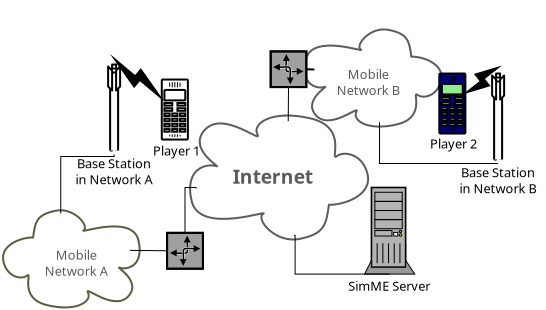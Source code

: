 <?xml version="1.0" encoding="UTF-8"?>
<dia:diagram xmlns:dia="http://www.lysator.liu.se/~alla/dia/">
  <dia:layer name="Hintergrund" visible="true">
    <dia:object type="Network - General Computer (Tower)" version="0" id="O0">
      <dia:attribute name="obj_pos">
        <dia:point val="19.275,7.899"/>
      </dia:attribute>
      <dia:attribute name="obj_bb">
        <dia:rectangle val="18.628,7.859;22.428,13.342"/>
      </dia:attribute>
      <dia:attribute name="elem_corner">
        <dia:point val="19.275,7.899"/>
      </dia:attribute>
      <dia:attribute name="elem_width">
        <dia:real val="2.506"/>
      </dia:attribute>
      <dia:attribute name="elem_height">
        <dia:real val="4.329"/>
      </dia:attribute>
      <dia:attribute name="line_width">
        <dia:real val="0.1"/>
      </dia:attribute>
      <dia:attribute name="line_colour">
        <dia:color val="#000000"/>
      </dia:attribute>
      <dia:attribute name="fill_colour">
        <dia:color val="#ffffff"/>
      </dia:attribute>
      <dia:attribute name="show_background">
        <dia:boolean val="true"/>
      </dia:attribute>
      <dia:attribute name="line_style">
        <dia:enum val="0"/>
        <dia:real val="1"/>
      </dia:attribute>
      <dia:attribute name="text">
        <dia:composite type="text">
          <dia:attribute name="string">
            <dia:string>#SimME Server#</dia:string>
          </dia:attribute>
          <dia:attribute name="font">
            <dia:font family="luxi sans" style="0" name="Courier"/>
          </dia:attribute>
          <dia:attribute name="height">
            <dia:real val="0.8"/>
          </dia:attribute>
          <dia:attribute name="pos">
            <dia:point val="20.528,12.992"/>
          </dia:attribute>
          <dia:attribute name="color">
            <dia:color val="#000000"/>
          </dia:attribute>
          <dia:attribute name="alignment">
            <dia:enum val="1"/>
          </dia:attribute>
        </dia:composite>
      </dia:attribute>
      <dia:attribute name="flip_horizontal">
        <dia:boolean val="false"/>
      </dia:attribute>
      <dia:attribute name="flip_vertical">
        <dia:boolean val="false"/>
      </dia:attribute>
    </dia:object>
    <dia:object type="Network - Cloud" version="0" id="O1">
      <dia:attribute name="obj_pos">
        <dia:point val="1.461,9.037"/>
      </dia:attribute>
      <dia:attribute name="obj_bb">
        <dia:rectangle val="1.461,9.037;7.76,13.898"/>
      </dia:attribute>
      <dia:attribute name="elem_corner">
        <dia:point val="1.461,9.037"/>
      </dia:attribute>
      <dia:attribute name="elem_width">
        <dia:real val="6.299"/>
      </dia:attribute>
      <dia:attribute name="elem_height">
        <dia:real val="4.86"/>
      </dia:attribute>
      <dia:attribute name="line_width">
        <dia:real val="0.1"/>
      </dia:attribute>
      <dia:attribute name="line_colour">
        <dia:color val="#5c5c40"/>
      </dia:attribute>
      <dia:attribute name="fill_colour">
        <dia:color val="#ffffff"/>
      </dia:attribute>
      <dia:attribute name="show_background">
        <dia:boolean val="true"/>
      </dia:attribute>
      <dia:attribute name="line_style">
        <dia:enum val="0"/>
        <dia:real val="1"/>
      </dia:attribute>
      <dia:attribute name="text">
        <dia:composite type="text">
          <dia:attribute name="string">
            <dia:string>#Mobile
Network A#</dia:string>
          </dia:attribute>
          <dia:attribute name="font">
            <dia:font family="luxi sans" style="0" name="Courier"/>
          </dia:attribute>
          <dia:attribute name="height">
            <dia:real val="0.8"/>
          </dia:attribute>
          <dia:attribute name="pos">
            <dia:point val="4.78,11.403"/>
          </dia:attribute>
          <dia:attribute name="color">
            <dia:color val="#5b5b5b"/>
          </dia:attribute>
          <dia:attribute name="alignment">
            <dia:enum val="1"/>
          </dia:attribute>
        </dia:composite>
      </dia:attribute>
      <dia:attribute name="flip_horizontal">
        <dia:boolean val="false"/>
      </dia:attribute>
      <dia:attribute name="flip_vertical">
        <dia:boolean val="false"/>
      </dia:attribute>
    </dia:object>
    <dia:object type="Network - Base Station" version="0" id="O2">
      <dia:attribute name="obj_pos">
        <dia:point val="6.75,3.85"/>
      </dia:attribute>
      <dia:attribute name="obj_bb">
        <dia:rectangle val="5.05,1.4;8.45,8.05"/>
      </dia:attribute>
      <dia:attribute name="elem_corner">
        <dia:point val="6.35,1.45"/>
      </dia:attribute>
      <dia:attribute name="elem_width">
        <dia:real val="0.8"/>
      </dia:attribute>
      <dia:attribute name="elem_height">
        <dia:real val="4.8"/>
      </dia:attribute>
      <dia:attribute name="line_colour">
        <dia:color val="#000000"/>
      </dia:attribute>
      <dia:attribute name="fill_colour">
        <dia:color val="#ffffff"/>
      </dia:attribute>
      <dia:attribute name="text">
        <dia:composite type="text">
          <dia:attribute name="string">
            <dia:string>#Base Station
in Network A#</dia:string>
          </dia:attribute>
          <dia:attribute name="font">
            <dia:font family="luxi sans" style="0" name="Courier"/>
          </dia:attribute>
          <dia:attribute name="height">
            <dia:real val="0.8"/>
          </dia:attribute>
          <dia:attribute name="pos">
            <dia:point val="6.75,6.9"/>
          </dia:attribute>
          <dia:attribute name="color">
            <dia:color val="#000000"/>
          </dia:attribute>
          <dia:attribute name="alignment">
            <dia:enum val="1"/>
          </dia:attribute>
        </dia:composite>
      </dia:attribute>
      <dia:attribute name="sectors">
        <dia:int val="3"/>
      </dia:attribute>
    </dia:object>
    <dia:object type="Network - WAN Link" version="1" id="O3">
      <dia:attribute name="obj_pos">
        <dia:point val="10.146,2.5"/>
      </dia:attribute>
      <dia:attribute name="obj_bb">
        <dia:rectangle val="6.75,1.45;10.146,2.5"/>
      </dia:attribute>
      <dia:attribute name="conn_endpoints">
        <dia:point val="10.146,2.5"/>
        <dia:point val="6.75,1.45"/>
      </dia:attribute>
      <dia:attribute name="width">
        <dia:real val="1"/>
      </dia:attribute>
      <dia:connections>
        <dia:connection handle="0" to="O19" connection="8"/>
        <dia:connection handle="1" to="O2" connection="1"/>
      </dia:connections>
    </dia:object>
    <dia:object type="Network - Base Station" version="0" id="O4">
      <dia:attribute name="obj_pos">
        <dia:point val="25.95,4.3"/>
      </dia:attribute>
      <dia:attribute name="obj_bb">
        <dia:rectangle val="24.25,1.85;27.65,8.5"/>
      </dia:attribute>
      <dia:attribute name="elem_corner">
        <dia:point val="25.55,1.9"/>
      </dia:attribute>
      <dia:attribute name="elem_width">
        <dia:real val="0.8"/>
      </dia:attribute>
      <dia:attribute name="elem_height">
        <dia:real val="4.8"/>
      </dia:attribute>
      <dia:attribute name="line_colour">
        <dia:color val="#000000"/>
      </dia:attribute>
      <dia:attribute name="fill_colour">
        <dia:color val="#ffffff"/>
      </dia:attribute>
      <dia:attribute name="text">
        <dia:composite type="text">
          <dia:attribute name="string">
            <dia:string>#Base Station
in Network B#</dia:string>
          </dia:attribute>
          <dia:attribute name="font">
            <dia:font family="luxi sans" style="0" name="Courier"/>
          </dia:attribute>
          <dia:attribute name="height">
            <dia:real val="0.8"/>
          </dia:attribute>
          <dia:attribute name="pos">
            <dia:point val="25.95,7.35"/>
          </dia:attribute>
          <dia:attribute name="color">
            <dia:color val="#000000"/>
          </dia:attribute>
          <dia:attribute name="alignment">
            <dia:enum val="1"/>
          </dia:attribute>
        </dia:composite>
      </dia:attribute>
      <dia:attribute name="sectors">
        <dia:int val="3"/>
      </dia:attribute>
    </dia:object>
    <dia:object type="Network - WAN Link" version="1" id="O5">
      <dia:attribute name="obj_pos">
        <dia:point val="25.95,1.9"/>
      </dia:attribute>
      <dia:attribute name="obj_bb">
        <dia:rectangle val="24.021,1.63;25.95,2.47"/>
      </dia:attribute>
      <dia:attribute name="conn_endpoints">
        <dia:point val="25.95,1.9"/>
        <dia:point val="24.021,2.2"/>
      </dia:attribute>
      <dia:attribute name="width">
        <dia:real val="1"/>
      </dia:attribute>
      <dia:connections>
        <dia:connection handle="0" to="O4" connection="1"/>
        <dia:connection handle="1" to="O17" connection="8"/>
      </dia:connections>
    </dia:object>
    <dia:object type="Network - Router Symbol" version="0" id="O6">
      <dia:attribute name="obj_pos">
        <dia:point val="9.398,10.167"/>
      </dia:attribute>
      <dia:attribute name="obj_bb">
        <dia:rectangle val="9.348,10.117;11.24,12.01"/>
      </dia:attribute>
      <dia:attribute name="elem_corner">
        <dia:point val="9.398,10.167"/>
      </dia:attribute>
      <dia:attribute name="elem_width">
        <dia:real val="1.793"/>
      </dia:attribute>
      <dia:attribute name="elem_height">
        <dia:real val="1.793"/>
      </dia:attribute>
      <dia:attribute name="line_width">
        <dia:real val="0.1"/>
      </dia:attribute>
      <dia:attribute name="line_colour">
        <dia:color val="#000000"/>
      </dia:attribute>
      <dia:attribute name="fill_colour">
        <dia:color val="#ffffff"/>
      </dia:attribute>
      <dia:attribute name="show_background">
        <dia:boolean val="true"/>
      </dia:attribute>
      <dia:attribute name="line_style">
        <dia:enum val="0"/>
        <dia:real val="1"/>
      </dia:attribute>
      <dia:attribute name="flip_horizontal">
        <dia:boolean val="false"/>
      </dia:attribute>
      <dia:attribute name="flip_vertical">
        <dia:boolean val="false"/>
      </dia:attribute>
    </dia:object>
    <dia:object type="Network - Cloud" version="0" id="O7">
      <dia:attribute name="obj_pos">
        <dia:point val="10.55,4.3"/>
      </dia:attribute>
      <dia:attribute name="obj_bb">
        <dia:rectangle val="10.55,4.3;19.45,10.5"/>
      </dia:attribute>
      <dia:attribute name="elem_corner">
        <dia:point val="10.55,4.3"/>
      </dia:attribute>
      <dia:attribute name="elem_width">
        <dia:real val="8.9"/>
      </dia:attribute>
      <dia:attribute name="elem_height">
        <dia:real val="6.2"/>
      </dia:attribute>
      <dia:attribute name="line_width">
        <dia:real val="0.1"/>
      </dia:attribute>
      <dia:attribute name="line_colour">
        <dia:color val="#5c5c5c"/>
      </dia:attribute>
      <dia:attribute name="fill_colour">
        <dia:color val="#ffffff"/>
      </dia:attribute>
      <dia:attribute name="show_background">
        <dia:boolean val="true"/>
      </dia:attribute>
      <dia:attribute name="line_style">
        <dia:enum val="0"/>
        <dia:real val="1"/>
      </dia:attribute>
      <dia:attribute name="text">
        <dia:composite type="text">
          <dia:attribute name="string">
            <dia:string>#Internet#</dia:string>
          </dia:attribute>
          <dia:attribute name="font">
            <dia:font family="luxi sans" style="80" name="Courier"/>
          </dia:attribute>
          <dia:attribute name="height">
            <dia:real val="1.2"/>
          </dia:attribute>
          <dia:attribute name="pos">
            <dia:point val="14.761,7.641"/>
          </dia:attribute>
          <dia:attribute name="color">
            <dia:color val="#5b5b5b"/>
          </dia:attribute>
          <dia:attribute name="alignment">
            <dia:enum val="1"/>
          </dia:attribute>
        </dia:composite>
      </dia:attribute>
      <dia:attribute name="flip_horizontal">
        <dia:boolean val="true"/>
      </dia:attribute>
      <dia:attribute name="flip_vertical">
        <dia:boolean val="true"/>
      </dia:attribute>
    </dia:object>
    <dia:object type="Standard - ZigZagLine" version="0" id="O8">
      <dia:attribute name="obj_pos">
        <dia:point val="15.747,10.298"/>
      </dia:attribute>
      <dia:attribute name="obj_bb">
        <dia:rectangle val="15.722,10.273;20.553,12.253"/>
      </dia:attribute>
      <dia:attribute name="orth_points">
        <dia:point val="15.747,10.298"/>
        <dia:point val="15.8,10.298"/>
        <dia:point val="15.8,12.228"/>
        <dia:point val="20.528,12.228"/>
      </dia:attribute>
      <dia:attribute name="orth_orient">
        <dia:enum val="0"/>
        <dia:enum val="1"/>
        <dia:enum val="0"/>
      </dia:attribute>
      <dia:attribute name="autorouting">
        <dia:boolean val="false"/>
      </dia:attribute>
      <dia:attribute name="line_width">
        <dia:real val="0.05"/>
      </dia:attribute>
      <dia:connections>
        <dia:connection handle="0" to="O7" connection="3"/>
        <dia:connection handle="1" to="O0" connection="1"/>
      </dia:connections>
    </dia:object>
    <dia:object type="Standard - Line" version="0" id="O9">
      <dia:attribute name="obj_pos">
        <dia:point val="9.398,11.063"/>
      </dia:attribute>
      <dia:attribute name="obj_bb">
        <dia:rectangle val="7.519,11.017;9.423,11.089"/>
      </dia:attribute>
      <dia:attribute name="conn_endpoints">
        <dia:point val="9.398,11.063"/>
        <dia:point val="7.544,11.043"/>
      </dia:attribute>
      <dia:attribute name="numcp">
        <dia:int val="1"/>
      </dia:attribute>
      <dia:attribute name="line_width">
        <dia:real val="0.05"/>
      </dia:attribute>
      <dia:connections>
        <dia:connection handle="0" to="O6" connection="0"/>
        <dia:connection handle="1" to="O1" connection="2"/>
      </dia:connections>
    </dia:object>
    <dia:object type="Network - Cloud" version="0" id="O10">
      <dia:attribute name="obj_pos">
        <dia:point val="16.548,-0.005"/>
      </dia:attribute>
      <dia:attribute name="obj_bb">
        <dia:rectangle val="16.548,-0.005;22.847,4.855"/>
      </dia:attribute>
      <dia:attribute name="elem_corner">
        <dia:point val="16.548,-0.005"/>
      </dia:attribute>
      <dia:attribute name="elem_width">
        <dia:real val="6.299"/>
      </dia:attribute>
      <dia:attribute name="elem_height">
        <dia:real val="4.86"/>
      </dia:attribute>
      <dia:attribute name="line_width">
        <dia:real val="0.1"/>
      </dia:attribute>
      <dia:attribute name="line_colour">
        <dia:color val="#5c5c5c"/>
      </dia:attribute>
      <dia:attribute name="fill_colour">
        <dia:color val="#ffffff"/>
      </dia:attribute>
      <dia:attribute name="show_background">
        <dia:boolean val="true"/>
      </dia:attribute>
      <dia:attribute name="line_style">
        <dia:enum val="0"/>
        <dia:real val="1"/>
      </dia:attribute>
      <dia:attribute name="text">
        <dia:composite type="text">
          <dia:attribute name="string">
            <dia:string>#Mobile
Network B#</dia:string>
          </dia:attribute>
          <dia:attribute name="font">
            <dia:font family="luxi sans" style="0" name="Courier"/>
          </dia:attribute>
          <dia:attribute name="height">
            <dia:real val="0.8"/>
          </dia:attribute>
          <dia:attribute name="pos">
            <dia:point val="19.529,2.361"/>
          </dia:attribute>
          <dia:attribute name="color">
            <dia:color val="#5b5b5b"/>
          </dia:attribute>
          <dia:attribute name="alignment">
            <dia:enum val="1"/>
          </dia:attribute>
        </dia:composite>
      </dia:attribute>
      <dia:attribute name="flip_horizontal">
        <dia:boolean val="true"/>
      </dia:attribute>
      <dia:attribute name="flip_vertical">
        <dia:boolean val="false"/>
      </dia:attribute>
    </dia:object>
    <dia:object type="Network - Router Symbol" version="0" id="O11">
      <dia:attribute name="obj_pos">
        <dia:point val="14.578,1.095"/>
      </dia:attribute>
      <dia:attribute name="obj_bb">
        <dia:rectangle val="14.528,1.045;16.411,2.928"/>
      </dia:attribute>
      <dia:attribute name="elem_corner">
        <dia:point val="14.578,1.095"/>
      </dia:attribute>
      <dia:attribute name="elem_width">
        <dia:real val="1.783"/>
      </dia:attribute>
      <dia:attribute name="elem_height">
        <dia:real val="1.783"/>
      </dia:attribute>
      <dia:attribute name="line_width">
        <dia:real val="0.1"/>
      </dia:attribute>
      <dia:attribute name="line_colour">
        <dia:color val="#000000"/>
      </dia:attribute>
      <dia:attribute name="fill_colour">
        <dia:color val="#ffffff"/>
      </dia:attribute>
      <dia:attribute name="show_background">
        <dia:boolean val="true"/>
      </dia:attribute>
      <dia:attribute name="line_style">
        <dia:enum val="0"/>
        <dia:real val="1"/>
      </dia:attribute>
      <dia:attribute name="flip_horizontal">
        <dia:boolean val="true"/>
      </dia:attribute>
      <dia:attribute name="flip_vertical">
        <dia:boolean val="false"/>
      </dia:attribute>
    </dia:object>
    <dia:object type="Standard - Line" version="0" id="O12">
      <dia:attribute name="obj_pos">
        <dia:point val="16.764,2.0"/>
      </dia:attribute>
      <dia:attribute name="obj_bb">
        <dia:rectangle val="16.31,1.935;16.816,2.052"/>
      </dia:attribute>
      <dia:attribute name="conn_endpoints">
        <dia:point val="16.764,2.0"/>
        <dia:point val="16.361,1.987"/>
      </dia:attribute>
      <dia:attribute name="numcp">
        <dia:int val="1"/>
      </dia:attribute>
      <dia:connections>
        <dia:connection handle="0" to="O10" connection="2"/>
        <dia:connection handle="1" to="O11" connection="0"/>
      </dia:connections>
    </dia:object>
    <dia:object type="Standard - ZigZagLine" version="0" id="O13">
      <dia:attribute name="obj_pos">
        <dia:point val="6.75,6.25"/>
      </dia:attribute>
      <dia:attribute name="obj_bb">
        <dia:rectangle val="4.057,6.225;6.775,9.221"/>
      </dia:attribute>
      <dia:attribute name="orth_points">
        <dia:point val="6.75,6.25"/>
        <dia:point val="6.75,6.35"/>
        <dia:point val="4.082,6.35"/>
        <dia:point val="4.082,9.196"/>
      </dia:attribute>
      <dia:attribute name="orth_orient">
        <dia:enum val="1"/>
        <dia:enum val="0"/>
        <dia:enum val="1"/>
      </dia:attribute>
      <dia:attribute name="autorouting">
        <dia:boolean val="false"/>
      </dia:attribute>
      <dia:attribute name="line_width">
        <dia:real val="0.05"/>
      </dia:attribute>
      <dia:connections>
        <dia:connection handle="0" to="O2" connection="6"/>
        <dia:connection handle="1" to="O1" connection="3"/>
      </dia:connections>
    </dia:object>
    <dia:object type="Standard - ZigZagLine" version="0" id="O14">
      <dia:attribute name="obj_pos">
        <dia:point val="10.855,7.942"/>
      </dia:attribute>
      <dia:attribute name="obj_bb">
        <dia:rectangle val="10.269,7.875;10.88,10.192"/>
      </dia:attribute>
      <dia:attribute name="orth_points">
        <dia:point val="10.855,7.942"/>
        <dia:point val="10.855,7.9"/>
        <dia:point val="10.294,7.9"/>
        <dia:point val="10.294,10.167"/>
      </dia:attribute>
      <dia:attribute name="orth_orient">
        <dia:enum val="1"/>
        <dia:enum val="0"/>
        <dia:enum val="1"/>
      </dia:attribute>
      <dia:attribute name="autorouting">
        <dia:boolean val="false"/>
      </dia:attribute>
      <dia:attribute name="line_width">
        <dia:real val="0.05"/>
      </dia:attribute>
      <dia:connections>
        <dia:connection handle="0" to="O7" connection="2"/>
        <dia:connection handle="1" to="O6" connection="1"/>
      </dia:connections>
    </dia:object>
    <dia:object type="Standard - ZigZagLine" version="0" id="O15">
      <dia:attribute name="obj_pos">
        <dia:point val="20.02,4.632"/>
      </dia:attribute>
      <dia:attribute name="obj_bb">
        <dia:rectangle val="19.995,4.607;25.985,6.725"/>
      </dia:attribute>
      <dia:attribute name="orth_points">
        <dia:point val="20.02,4.632"/>
        <dia:point val="20.02,6.7"/>
        <dia:point val="25.95,6.7"/>
        <dia:point val="25.95,6.7"/>
      </dia:attribute>
      <dia:attribute name="orth_orient">
        <dia:enum val="1"/>
        <dia:enum val="0"/>
        <dia:enum val="1"/>
      </dia:attribute>
      <dia:attribute name="autorouting">
        <dia:boolean val="false"/>
      </dia:attribute>
      <dia:attribute name="line_width">
        <dia:real val="0.05"/>
      </dia:attribute>
      <dia:connections>
        <dia:connection handle="0" to="O10" connection="1"/>
        <dia:connection handle="1" to="O4" connection="6"/>
      </dia:connections>
    </dia:object>
    <dia:object type="Standard - Line" version="0" id="O16">
      <dia:attribute name="obj_pos">
        <dia:point val="15.47,2.878"/>
      </dia:attribute>
      <dia:attribute name="obj_bb">
        <dia:rectangle val="15.431,2.853;15.495,4.609"/>
      </dia:attribute>
      <dia:attribute name="conn_endpoints">
        <dia:point val="15.47,2.878"/>
        <dia:point val="15.456,4.584"/>
      </dia:attribute>
      <dia:attribute name="numcp">
        <dia:int val="1"/>
      </dia:attribute>
      <dia:attribute name="line_width">
        <dia:real val="0.05"/>
      </dia:attribute>
      <dia:connections>
        <dia:connection handle="0" to="O11" connection="2"/>
        <dia:connection handle="1" to="O7" connection="1"/>
      </dia:connections>
    </dia:object>
    <dia:group>
      <dia:object type="Network - A Mobile Phone" version="0" id="O17">
        <dia:attribute name="obj_pos">
          <dia:point val="23.061,2.2"/>
        </dia:attribute>
        <dia:attribute name="obj_bb">
          <dia:rectangle val="23.011,2.15;24.311,5.25"/>
        </dia:attribute>
        <dia:attribute name="elem_corner">
          <dia:point val="23.061,2.2"/>
        </dia:attribute>
        <dia:attribute name="elem_width">
          <dia:real val="1.2"/>
        </dia:attribute>
        <dia:attribute name="elem_height">
          <dia:real val="3.0"/>
        </dia:attribute>
        <dia:attribute name="line_width">
          <dia:real val="0.1"/>
        </dia:attribute>
        <dia:attribute name="line_colour">
          <dia:color val="#000000"/>
        </dia:attribute>
        <dia:attribute name="fill_colour">
          <dia:color val="#ffffff"/>
        </dia:attribute>
        <dia:attribute name="show_background">
          <dia:boolean val="true"/>
        </dia:attribute>
        <dia:attribute name="line_style">
          <dia:enum val="0"/>
          <dia:real val="1"/>
        </dia:attribute>
        <dia:attribute name="flip_horizontal">
          <dia:boolean val="false"/>
        </dia:attribute>
        <dia:attribute name="flip_vertical">
          <dia:boolean val="false"/>
        </dia:attribute>
      </dia:object>
      <dia:object type="Standard - Text" version="0" id="O18">
        <dia:attribute name="obj_pos">
          <dia:point val="22.55,5.95"/>
        </dia:attribute>
        <dia:attribute name="obj_bb">
          <dia:rectangle val="22.55,5.3;24.75,6.3"/>
        </dia:attribute>
        <dia:attribute name="text">
          <dia:composite type="text">
            <dia:attribute name="string">
              <dia:string>#Player 2#</dia:string>
            </dia:attribute>
            <dia:attribute name="font">
              <dia:font family="luxi sans" style="0" name="Courier"/>
            </dia:attribute>
            <dia:attribute name="height">
              <dia:real val="0.8"/>
            </dia:attribute>
            <dia:attribute name="pos">
              <dia:point val="22.55,5.95"/>
            </dia:attribute>
            <dia:attribute name="color">
              <dia:color val="#000000"/>
            </dia:attribute>
            <dia:attribute name="alignment">
              <dia:enum val="0"/>
            </dia:attribute>
          </dia:composite>
        </dia:attribute>
      </dia:object>
    </dia:group>
    <dia:group>
      <dia:object type="Network - A Mobile Phone" version="0" id="O19">
        <dia:attribute name="obj_pos">
          <dia:point val="9.186,2.5"/>
        </dia:attribute>
        <dia:attribute name="obj_bb">
          <dia:rectangle val="9.136,2.45;10.436,5.55"/>
        </dia:attribute>
        <dia:attribute name="elem_corner">
          <dia:point val="9.186,2.5"/>
        </dia:attribute>
        <dia:attribute name="elem_width">
          <dia:real val="1.2"/>
        </dia:attribute>
        <dia:attribute name="elem_height">
          <dia:real val="3.0"/>
        </dia:attribute>
        <dia:attribute name="line_width">
          <dia:real val="0.1"/>
        </dia:attribute>
        <dia:attribute name="line_colour">
          <dia:color val="#000000"/>
        </dia:attribute>
        <dia:attribute name="fill_colour">
          <dia:color val="#ffffff"/>
        </dia:attribute>
        <dia:attribute name="show_background">
          <dia:boolean val="false"/>
        </dia:attribute>
        <dia:attribute name="line_style">
          <dia:enum val="0"/>
          <dia:real val="1"/>
        </dia:attribute>
        <dia:attribute name="flip_horizontal">
          <dia:boolean val="false"/>
        </dia:attribute>
        <dia:attribute name="flip_vertical">
          <dia:boolean val="false"/>
        </dia:attribute>
      </dia:object>
      <dia:object type="Standard - Text" version="0" id="O20">
        <dia:attribute name="obj_pos">
          <dia:point val="8.7,6.3"/>
        </dia:attribute>
        <dia:attribute name="obj_bb">
          <dia:rectangle val="8.7,5.65;10.85,6.65"/>
        </dia:attribute>
        <dia:attribute name="text">
          <dia:composite type="text">
            <dia:attribute name="string">
              <dia:string>#Player 1#</dia:string>
            </dia:attribute>
            <dia:attribute name="font">
              <dia:font family="luxi sans" style="0" name="Courier"/>
            </dia:attribute>
            <dia:attribute name="height">
              <dia:real val="0.8"/>
            </dia:attribute>
            <dia:attribute name="pos">
              <dia:point val="8.7,6.3"/>
            </dia:attribute>
            <dia:attribute name="color">
              <dia:color val="#000000"/>
            </dia:attribute>
            <dia:attribute name="alignment">
              <dia:enum val="0"/>
            </dia:attribute>
          </dia:composite>
        </dia:attribute>
      </dia:object>
    </dia:group>
  </dia:layer>
</dia:diagram>
